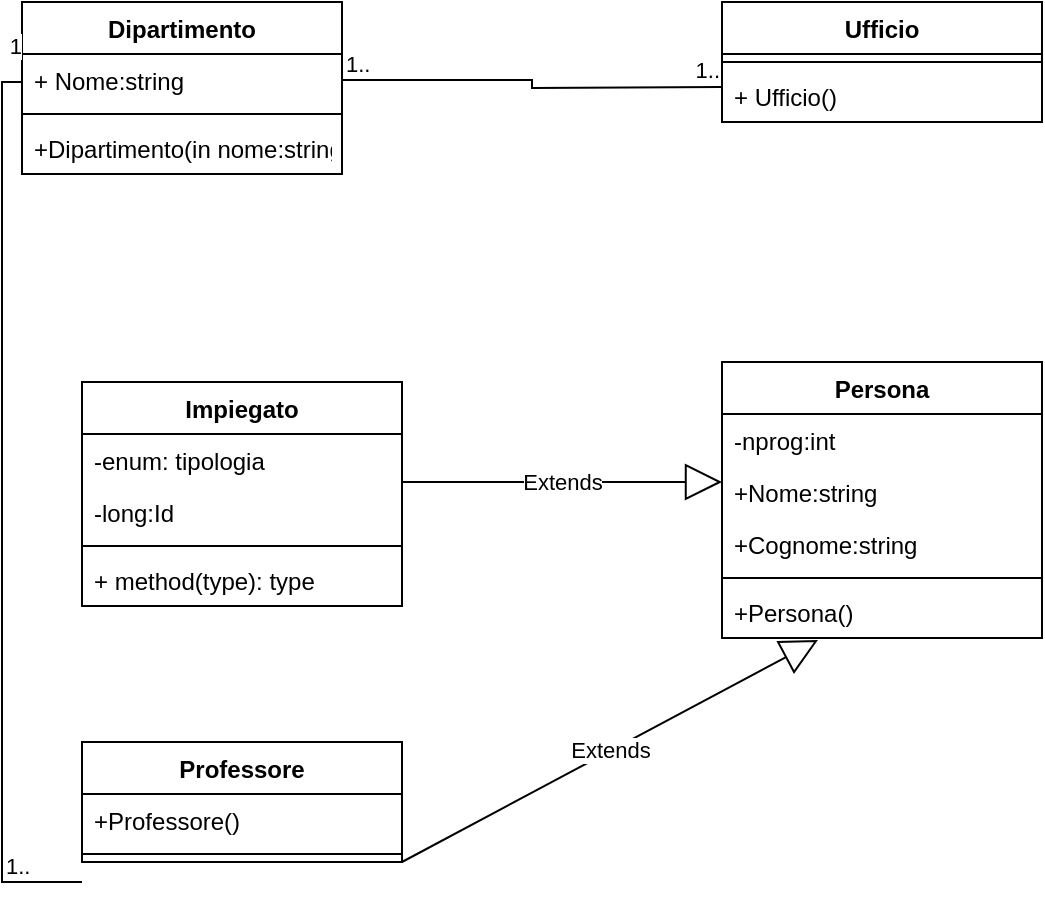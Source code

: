 <mxfile version="20.6.0" type="device"><diagram id="syyCv9r1R03x3Jwmg4c9" name="Pagina-1"><mxGraphModel dx="830" dy="417" grid="1" gridSize="10" guides="1" tooltips="1" connect="1" arrows="1" fold="1" page="1" pageScale="1" pageWidth="827" pageHeight="1169" math="0" shadow="0"><root><mxCell id="0"/><mxCell id="1" parent="0"/><mxCell id="MzjrOrAWFjQBqkBGq4F5-1" value="Dipartimento" style="swimlane;fontStyle=1;align=center;verticalAlign=top;childLayout=stackLayout;horizontal=1;startSize=26;horizontalStack=0;resizeParent=1;resizeParentMax=0;resizeLast=0;collapsible=1;marginBottom=0;" parent="1" vertex="1"><mxGeometry x="40" y="10" width="160" height="86" as="geometry"/></mxCell><mxCell id="MzjrOrAWFjQBqkBGq4F5-2" value="+ Nome:string" style="text;strokeColor=none;fillColor=none;align=left;verticalAlign=top;spacingLeft=4;spacingRight=4;overflow=hidden;rotatable=0;points=[[0,0.5],[1,0.5]];portConstraint=eastwest;" parent="MzjrOrAWFjQBqkBGq4F5-1" vertex="1"><mxGeometry y="26" width="160" height="26" as="geometry"/></mxCell><mxCell id="MzjrOrAWFjQBqkBGq4F5-3" value="" style="line;strokeWidth=1;fillColor=none;align=left;verticalAlign=middle;spacingTop=-1;spacingLeft=3;spacingRight=3;rotatable=0;labelPosition=right;points=[];portConstraint=eastwest;strokeColor=inherit;" parent="MzjrOrAWFjQBqkBGq4F5-1" vertex="1"><mxGeometry y="52" width="160" height="8" as="geometry"/></mxCell><mxCell id="MzjrOrAWFjQBqkBGq4F5-4" value="+Dipartimento(in nome:string)" style="text;strokeColor=none;fillColor=none;align=left;verticalAlign=top;spacingLeft=4;spacingRight=4;overflow=hidden;rotatable=0;points=[[0,0.5],[1,0.5]];portConstraint=eastwest;" parent="MzjrOrAWFjQBqkBGq4F5-1" vertex="1"><mxGeometry y="60" width="160" height="26" as="geometry"/></mxCell><mxCell id="MzjrOrAWFjQBqkBGq4F5-5" value="Impiegato" style="swimlane;fontStyle=1;align=center;verticalAlign=top;childLayout=stackLayout;horizontal=1;startSize=26;horizontalStack=0;resizeParent=1;resizeParentMax=0;resizeLast=0;collapsible=1;marginBottom=0;" parent="1" vertex="1"><mxGeometry x="70" y="200" width="160" height="112" as="geometry"/></mxCell><mxCell id="MzjrOrAWFjQBqkBGq4F5-6" value="-enum: tipologia" style="text;strokeColor=none;fillColor=none;align=left;verticalAlign=top;spacingLeft=4;spacingRight=4;overflow=hidden;rotatable=0;points=[[0,0.5],[1,0.5]];portConstraint=eastwest;" parent="MzjrOrAWFjQBqkBGq4F5-5" vertex="1"><mxGeometry y="26" width="160" height="26" as="geometry"/></mxCell><mxCell id="MzjrOrAWFjQBqkBGq4F5-9" value="-long:Id" style="text;strokeColor=none;fillColor=none;align=left;verticalAlign=top;spacingLeft=4;spacingRight=4;overflow=hidden;rotatable=0;points=[[0,0.5],[1,0.5]];portConstraint=eastwest;" parent="MzjrOrAWFjQBqkBGq4F5-5" vertex="1"><mxGeometry y="52" width="160" height="26" as="geometry"/></mxCell><mxCell id="MzjrOrAWFjQBqkBGq4F5-7" value="" style="line;strokeWidth=1;fillColor=none;align=left;verticalAlign=middle;spacingTop=-1;spacingLeft=3;spacingRight=3;rotatable=0;labelPosition=right;points=[];portConstraint=eastwest;strokeColor=inherit;" parent="MzjrOrAWFjQBqkBGq4F5-5" vertex="1"><mxGeometry y="78" width="160" height="8" as="geometry"/></mxCell><mxCell id="MzjrOrAWFjQBqkBGq4F5-8" value="+ method(type): type" style="text;strokeColor=none;fillColor=none;align=left;verticalAlign=top;spacingLeft=4;spacingRight=4;overflow=hidden;rotatable=0;points=[[0,0.5],[1,0.5]];portConstraint=eastwest;" parent="MzjrOrAWFjQBqkBGq4F5-5" vertex="1"><mxGeometry y="86" width="160" height="26" as="geometry"/></mxCell><mxCell id="MzjrOrAWFjQBqkBGq4F5-10" value="Persona" style="swimlane;fontStyle=1;align=center;verticalAlign=top;childLayout=stackLayout;horizontal=1;startSize=26;horizontalStack=0;resizeParent=1;resizeParentMax=0;resizeLast=0;collapsible=1;marginBottom=0;" parent="1" vertex="1"><mxGeometry x="390" y="190" width="160" height="138" as="geometry"/></mxCell><mxCell id="MzjrOrAWFjQBqkBGq4F5-23" value="-nprog:int" style="text;strokeColor=none;fillColor=none;align=left;verticalAlign=top;spacingLeft=4;spacingRight=4;overflow=hidden;rotatable=0;points=[[0,0.5],[1,0.5]];portConstraint=eastwest;" parent="MzjrOrAWFjQBqkBGq4F5-10" vertex="1"><mxGeometry y="26" width="160" height="26" as="geometry"/></mxCell><mxCell id="MzjrOrAWFjQBqkBGq4F5-11" value="+Nome:string" style="text;strokeColor=none;fillColor=none;align=left;verticalAlign=top;spacingLeft=4;spacingRight=4;overflow=hidden;rotatable=0;points=[[0,0.5],[1,0.5]];portConstraint=eastwest;" parent="MzjrOrAWFjQBqkBGq4F5-10" vertex="1"><mxGeometry y="52" width="160" height="26" as="geometry"/></mxCell><mxCell id="MzjrOrAWFjQBqkBGq4F5-12" value="+Cognome:string" style="text;strokeColor=none;fillColor=none;align=left;verticalAlign=top;spacingLeft=4;spacingRight=4;overflow=hidden;rotatable=0;points=[[0,0.5],[1,0.5]];portConstraint=eastwest;" parent="MzjrOrAWFjQBqkBGq4F5-10" vertex="1"><mxGeometry y="78" width="160" height="26" as="geometry"/></mxCell><mxCell id="MzjrOrAWFjQBqkBGq4F5-13" value="" style="line;strokeWidth=1;fillColor=none;align=left;verticalAlign=middle;spacingTop=-1;spacingLeft=3;spacingRight=3;rotatable=0;labelPosition=right;points=[];portConstraint=eastwest;strokeColor=inherit;" parent="MzjrOrAWFjQBqkBGq4F5-10" vertex="1"><mxGeometry y="104" width="160" height="8" as="geometry"/></mxCell><mxCell id="MzjrOrAWFjQBqkBGq4F5-14" value="+Persona()" style="text;strokeColor=none;fillColor=none;align=left;verticalAlign=top;spacingLeft=4;spacingRight=4;overflow=hidden;rotatable=0;points=[[0,0.5],[1,0.5]];portConstraint=eastwest;" parent="MzjrOrAWFjQBqkBGq4F5-10" vertex="1"><mxGeometry y="112" width="160" height="26" as="geometry"/></mxCell><mxCell id="MzjrOrAWFjQBqkBGq4F5-15" value="Extends" style="endArrow=block;endSize=16;endFill=0;html=1;rounded=0;" parent="1" edge="1"><mxGeometry width="160" relative="1" as="geometry"><mxPoint x="230" y="250" as="sourcePoint"/><mxPoint x="390" y="250" as="targetPoint"/></mxGeometry></mxCell><mxCell id="MzjrOrAWFjQBqkBGq4F5-16" value="Professore" style="swimlane;fontStyle=1;align=center;verticalAlign=top;childLayout=stackLayout;horizontal=1;startSize=26;horizontalStack=0;resizeParent=1;resizeParentMax=0;resizeLast=0;collapsible=1;marginBottom=0;" parent="1" vertex="1"><mxGeometry x="70" y="380" width="160" height="60" as="geometry"/></mxCell><mxCell id="MzjrOrAWFjQBqkBGq4F5-17" value="+Professore()" style="text;strokeColor=none;fillColor=none;align=left;verticalAlign=top;spacingLeft=4;spacingRight=4;overflow=hidden;rotatable=0;points=[[0,0.5],[1,0.5]];portConstraint=eastwest;" parent="MzjrOrAWFjQBqkBGq4F5-16" vertex="1"><mxGeometry y="26" width="160" height="26" as="geometry"/></mxCell><mxCell id="MzjrOrAWFjQBqkBGq4F5-32" value="" style="endArrow=none;html=1;edgeStyle=orthogonalEdgeStyle;rounded=0;entryX=0;entryY=0.154;entryDx=0;entryDy=0;entryPerimeter=0;" parent="MzjrOrAWFjQBqkBGq4F5-16" target="MzjrOrAWFjQBqkBGq4F5-2" edge="1"><mxGeometry relative="1" as="geometry"><mxPoint y="70" as="sourcePoint"/><mxPoint x="-50" y="-340" as="targetPoint"/><Array as="points"><mxPoint x="-40" y="70"/><mxPoint x="-40" y="-330"/></Array></mxGeometry></mxCell><mxCell id="MzjrOrAWFjQBqkBGq4F5-33" value="1.." style="edgeLabel;resizable=0;html=1;align=left;verticalAlign=bottom;" parent="MzjrOrAWFjQBqkBGq4F5-32" connectable="0" vertex="1"><mxGeometry x="-1" relative="1" as="geometry"><mxPoint x="-40" as="offset"/></mxGeometry></mxCell><mxCell id="MzjrOrAWFjQBqkBGq4F5-34" value="1" style="edgeLabel;resizable=0;html=1;align=right;verticalAlign=bottom;" parent="MzjrOrAWFjQBqkBGq4F5-32" connectable="0" vertex="1"><mxGeometry x="1" relative="1" as="geometry"/></mxCell><mxCell id="MzjrOrAWFjQBqkBGq4F5-19" value="" style="line;strokeWidth=1;fillColor=none;align=left;verticalAlign=middle;spacingTop=-1;spacingLeft=3;spacingRight=3;rotatable=0;labelPosition=right;points=[];portConstraint=eastwest;strokeColor=inherit;" parent="MzjrOrAWFjQBqkBGq4F5-16" vertex="1"><mxGeometry y="52" width="160" height="8" as="geometry"/></mxCell><mxCell id="MzjrOrAWFjQBqkBGq4F5-24" value="Extends" style="endArrow=block;endSize=16;endFill=0;html=1;rounded=0;entryX=0.3;entryY=1.038;entryDx=0;entryDy=0;entryPerimeter=0;" parent="1" target="MzjrOrAWFjQBqkBGq4F5-14" edge="1"><mxGeometry width="160" relative="1" as="geometry"><mxPoint x="230" y="440" as="sourcePoint"/><mxPoint x="390" y="440" as="targetPoint"/></mxGeometry></mxCell><mxCell id="MzjrOrAWFjQBqkBGq4F5-25" value="Ufficio" style="swimlane;fontStyle=1;align=center;verticalAlign=top;childLayout=stackLayout;horizontal=1;startSize=26;horizontalStack=0;resizeParent=1;resizeParentMax=0;resizeLast=0;collapsible=1;marginBottom=0;" parent="1" vertex="1"><mxGeometry x="390" y="10" width="160" height="60" as="geometry"/></mxCell><mxCell id="MzjrOrAWFjQBqkBGq4F5-27" value="" style="line;strokeWidth=1;fillColor=none;align=left;verticalAlign=middle;spacingTop=-1;spacingLeft=3;spacingRight=3;rotatable=0;labelPosition=right;points=[];portConstraint=eastwest;strokeColor=inherit;" parent="MzjrOrAWFjQBqkBGq4F5-25" vertex="1"><mxGeometry y="26" width="160" height="8" as="geometry"/></mxCell><mxCell id="MzjrOrAWFjQBqkBGq4F5-28" value="+ Ufficio()" style="text;strokeColor=none;fillColor=none;align=left;verticalAlign=top;spacingLeft=4;spacingRight=4;overflow=hidden;rotatable=0;points=[[0,0.5],[1,0.5]];portConstraint=eastwest;" parent="MzjrOrAWFjQBqkBGq4F5-25" vertex="1"><mxGeometry y="34" width="160" height="26" as="geometry"/></mxCell><mxCell id="MzjrOrAWFjQBqkBGq4F5-29" value="" style="endArrow=none;html=1;edgeStyle=orthogonalEdgeStyle;rounded=0;exitX=1;exitY=0.5;exitDx=0;exitDy=0;" parent="1" source="MzjrOrAWFjQBqkBGq4F5-2" edge="1"><mxGeometry relative="1" as="geometry"><mxPoint x="230" y="52.5" as="sourcePoint"/><mxPoint x="390" y="52.5" as="targetPoint"/></mxGeometry></mxCell><mxCell id="MzjrOrAWFjQBqkBGq4F5-30" value="1.." style="edgeLabel;resizable=0;html=1;align=left;verticalAlign=bottom;" parent="MzjrOrAWFjQBqkBGq4F5-29" connectable="0" vertex="1"><mxGeometry x="-1" relative="1" as="geometry"/></mxCell><mxCell id="MzjrOrAWFjQBqkBGq4F5-31" value="1.." style="edgeLabel;resizable=0;html=1;align=right;verticalAlign=bottom;" parent="MzjrOrAWFjQBqkBGq4F5-29" connectable="0" vertex="1"><mxGeometry x="1" relative="1" as="geometry"/></mxCell></root></mxGraphModel></diagram></mxfile>